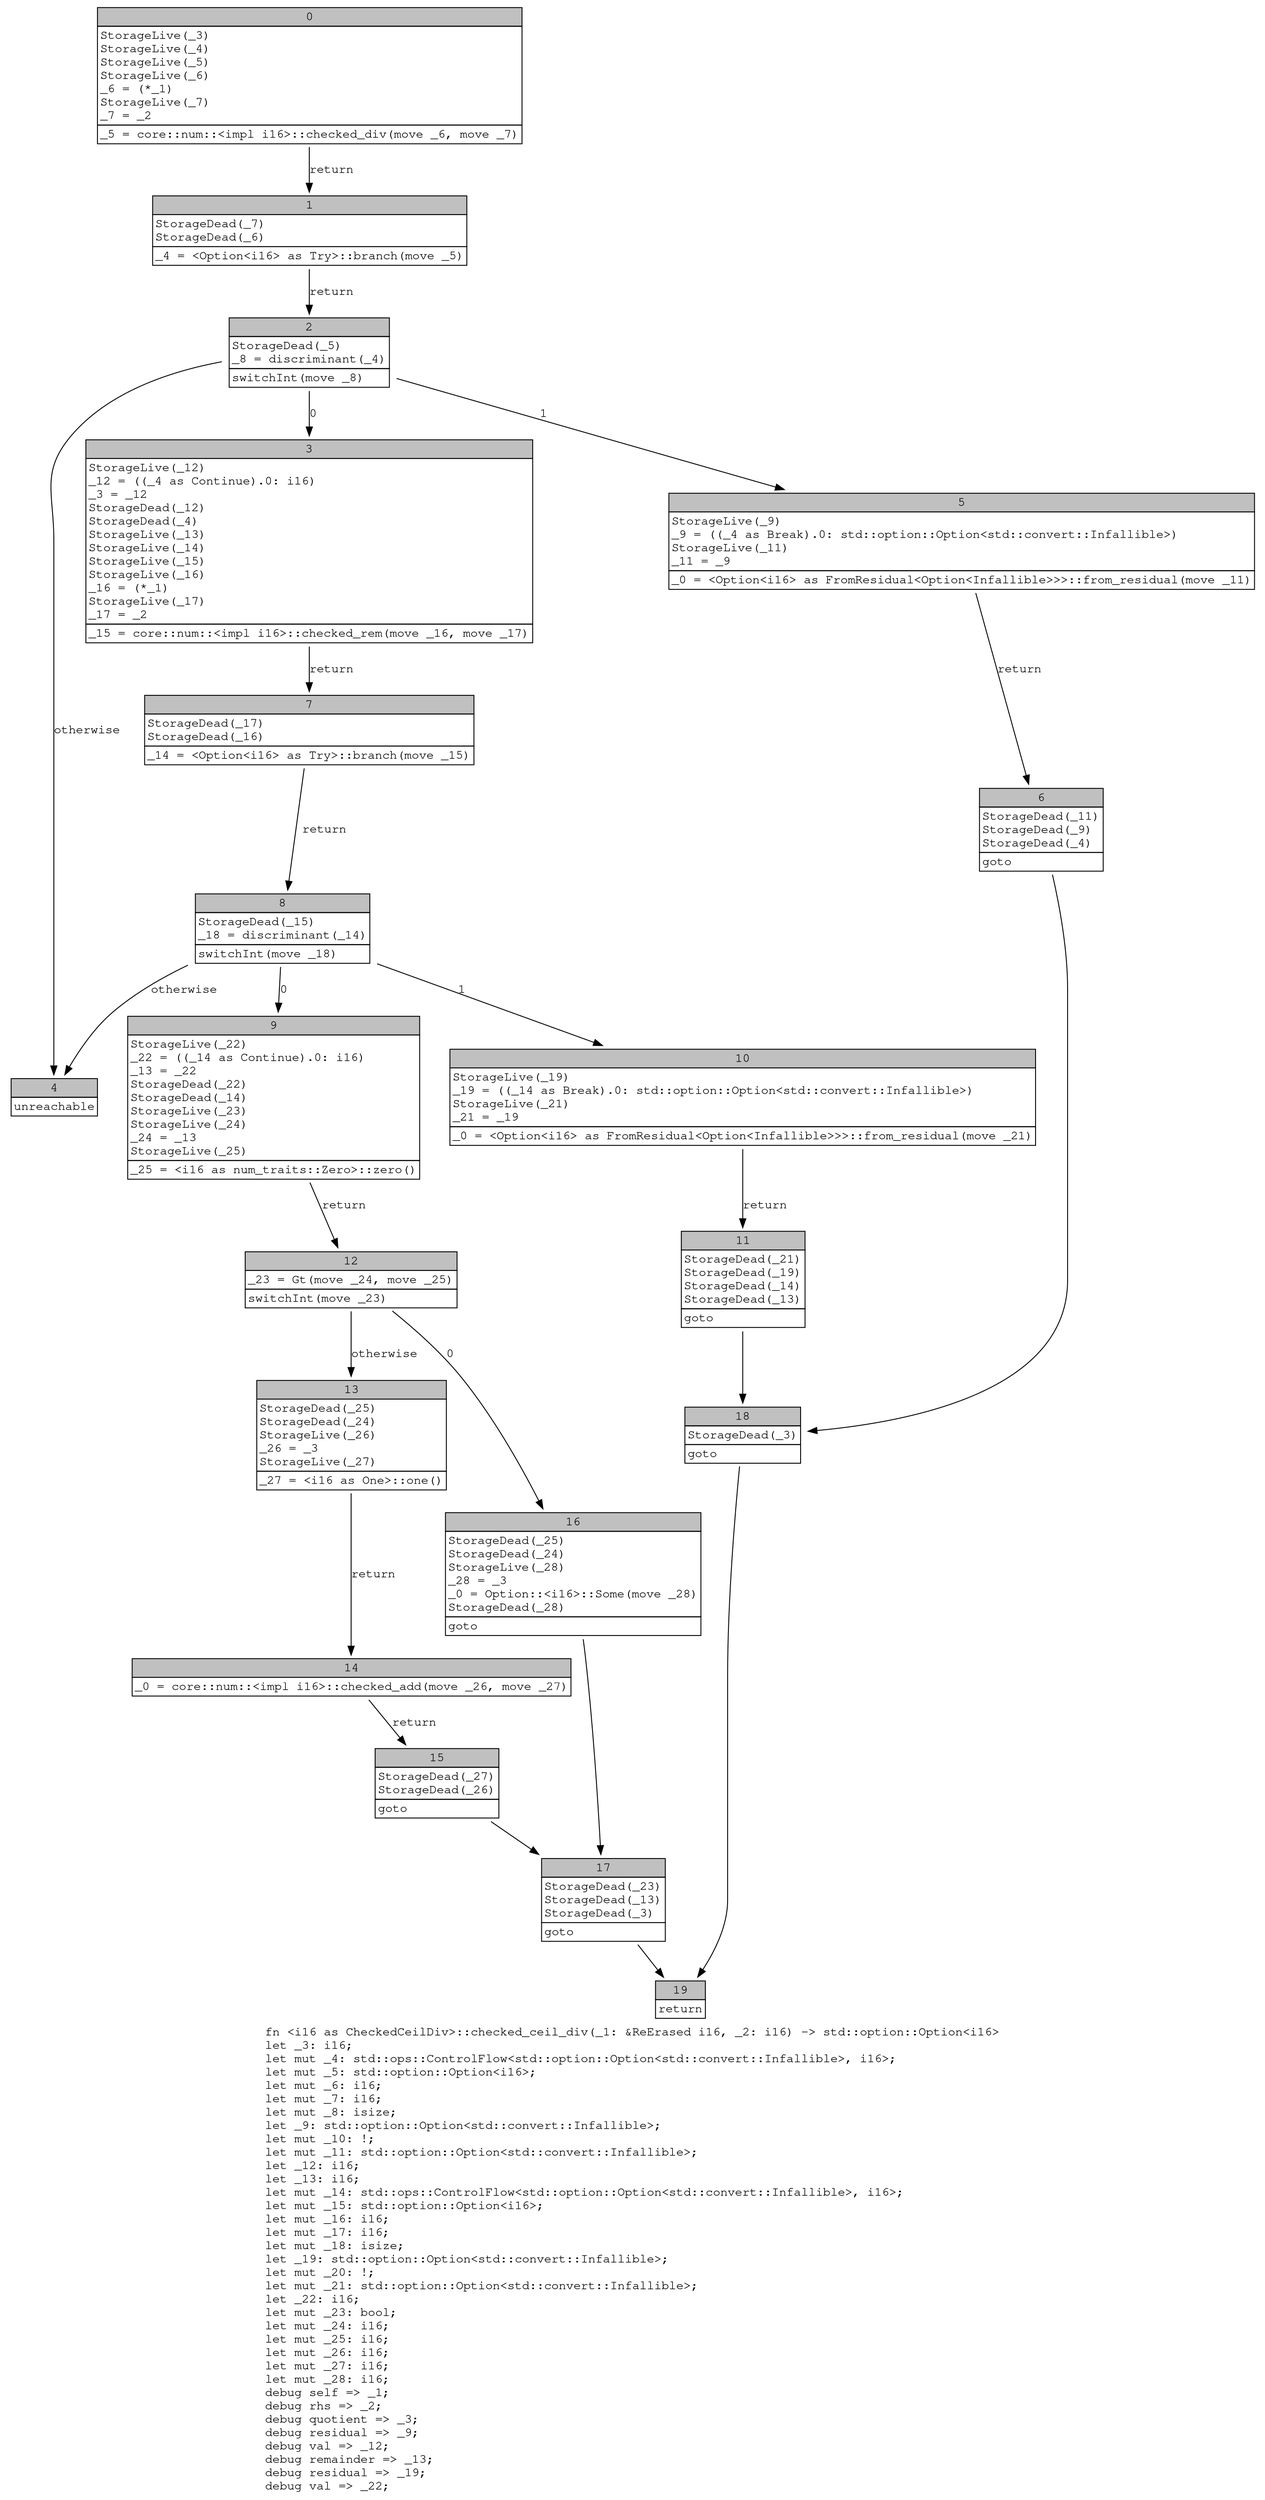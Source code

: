 digraph Mir_0_14979 {
    graph [fontname="Courier, monospace"];
    node [fontname="Courier, monospace"];
    edge [fontname="Courier, monospace"];
    label=<fn &lt;i16 as CheckedCeilDiv&gt;::checked_ceil_div(_1: &amp;ReErased i16, _2: i16) -&gt; std::option::Option&lt;i16&gt;<br align="left"/>let _3: i16;<br align="left"/>let mut _4: std::ops::ControlFlow&lt;std::option::Option&lt;std::convert::Infallible&gt;, i16&gt;;<br align="left"/>let mut _5: std::option::Option&lt;i16&gt;;<br align="left"/>let mut _6: i16;<br align="left"/>let mut _7: i16;<br align="left"/>let mut _8: isize;<br align="left"/>let _9: std::option::Option&lt;std::convert::Infallible&gt;;<br align="left"/>let mut _10: !;<br align="left"/>let mut _11: std::option::Option&lt;std::convert::Infallible&gt;;<br align="left"/>let _12: i16;<br align="left"/>let _13: i16;<br align="left"/>let mut _14: std::ops::ControlFlow&lt;std::option::Option&lt;std::convert::Infallible&gt;, i16&gt;;<br align="left"/>let mut _15: std::option::Option&lt;i16&gt;;<br align="left"/>let mut _16: i16;<br align="left"/>let mut _17: i16;<br align="left"/>let mut _18: isize;<br align="left"/>let _19: std::option::Option&lt;std::convert::Infallible&gt;;<br align="left"/>let mut _20: !;<br align="left"/>let mut _21: std::option::Option&lt;std::convert::Infallible&gt;;<br align="left"/>let _22: i16;<br align="left"/>let mut _23: bool;<br align="left"/>let mut _24: i16;<br align="left"/>let mut _25: i16;<br align="left"/>let mut _26: i16;<br align="left"/>let mut _27: i16;<br align="left"/>let mut _28: i16;<br align="left"/>debug self =&gt; _1;<br align="left"/>debug rhs =&gt; _2;<br align="left"/>debug quotient =&gt; _3;<br align="left"/>debug residual =&gt; _9;<br align="left"/>debug val =&gt; _12;<br align="left"/>debug remainder =&gt; _13;<br align="left"/>debug residual =&gt; _19;<br align="left"/>debug val =&gt; _22;<br align="left"/>>;
    bb0__0_14979 [shape="none", label=<<table border="0" cellborder="1" cellspacing="0"><tr><td bgcolor="gray" align="center" colspan="1">0</td></tr><tr><td align="left" balign="left">StorageLive(_3)<br/>StorageLive(_4)<br/>StorageLive(_5)<br/>StorageLive(_6)<br/>_6 = (*_1)<br/>StorageLive(_7)<br/>_7 = _2<br/></td></tr><tr><td align="left">_5 = core::num::&lt;impl i16&gt;::checked_div(move _6, move _7)</td></tr></table>>];
    bb1__0_14979 [shape="none", label=<<table border="0" cellborder="1" cellspacing="0"><tr><td bgcolor="gray" align="center" colspan="1">1</td></tr><tr><td align="left" balign="left">StorageDead(_7)<br/>StorageDead(_6)<br/></td></tr><tr><td align="left">_4 = &lt;Option&lt;i16&gt; as Try&gt;::branch(move _5)</td></tr></table>>];
    bb2__0_14979 [shape="none", label=<<table border="0" cellborder="1" cellspacing="0"><tr><td bgcolor="gray" align="center" colspan="1">2</td></tr><tr><td align="left" balign="left">StorageDead(_5)<br/>_8 = discriminant(_4)<br/></td></tr><tr><td align="left">switchInt(move _8)</td></tr></table>>];
    bb3__0_14979 [shape="none", label=<<table border="0" cellborder="1" cellspacing="0"><tr><td bgcolor="gray" align="center" colspan="1">3</td></tr><tr><td align="left" balign="left">StorageLive(_12)<br/>_12 = ((_4 as Continue).0: i16)<br/>_3 = _12<br/>StorageDead(_12)<br/>StorageDead(_4)<br/>StorageLive(_13)<br/>StorageLive(_14)<br/>StorageLive(_15)<br/>StorageLive(_16)<br/>_16 = (*_1)<br/>StorageLive(_17)<br/>_17 = _2<br/></td></tr><tr><td align="left">_15 = core::num::&lt;impl i16&gt;::checked_rem(move _16, move _17)</td></tr></table>>];
    bb4__0_14979 [shape="none", label=<<table border="0" cellborder="1" cellspacing="0"><tr><td bgcolor="gray" align="center" colspan="1">4</td></tr><tr><td align="left">unreachable</td></tr></table>>];
    bb5__0_14979 [shape="none", label=<<table border="0" cellborder="1" cellspacing="0"><tr><td bgcolor="gray" align="center" colspan="1">5</td></tr><tr><td align="left" balign="left">StorageLive(_9)<br/>_9 = ((_4 as Break).0: std::option::Option&lt;std::convert::Infallible&gt;)<br/>StorageLive(_11)<br/>_11 = _9<br/></td></tr><tr><td align="left">_0 = &lt;Option&lt;i16&gt; as FromResidual&lt;Option&lt;Infallible&gt;&gt;&gt;::from_residual(move _11)</td></tr></table>>];
    bb6__0_14979 [shape="none", label=<<table border="0" cellborder="1" cellspacing="0"><tr><td bgcolor="gray" align="center" colspan="1">6</td></tr><tr><td align="left" balign="left">StorageDead(_11)<br/>StorageDead(_9)<br/>StorageDead(_4)<br/></td></tr><tr><td align="left">goto</td></tr></table>>];
    bb7__0_14979 [shape="none", label=<<table border="0" cellborder="1" cellspacing="0"><tr><td bgcolor="gray" align="center" colspan="1">7</td></tr><tr><td align="left" balign="left">StorageDead(_17)<br/>StorageDead(_16)<br/></td></tr><tr><td align="left">_14 = &lt;Option&lt;i16&gt; as Try&gt;::branch(move _15)</td></tr></table>>];
    bb8__0_14979 [shape="none", label=<<table border="0" cellborder="1" cellspacing="0"><tr><td bgcolor="gray" align="center" colspan="1">8</td></tr><tr><td align="left" balign="left">StorageDead(_15)<br/>_18 = discriminant(_14)<br/></td></tr><tr><td align="left">switchInt(move _18)</td></tr></table>>];
    bb9__0_14979 [shape="none", label=<<table border="0" cellborder="1" cellspacing="0"><tr><td bgcolor="gray" align="center" colspan="1">9</td></tr><tr><td align="left" balign="left">StorageLive(_22)<br/>_22 = ((_14 as Continue).0: i16)<br/>_13 = _22<br/>StorageDead(_22)<br/>StorageDead(_14)<br/>StorageLive(_23)<br/>StorageLive(_24)<br/>_24 = _13<br/>StorageLive(_25)<br/></td></tr><tr><td align="left">_25 = &lt;i16 as num_traits::Zero&gt;::zero()</td></tr></table>>];
    bb10__0_14979 [shape="none", label=<<table border="0" cellborder="1" cellspacing="0"><tr><td bgcolor="gray" align="center" colspan="1">10</td></tr><tr><td align="left" balign="left">StorageLive(_19)<br/>_19 = ((_14 as Break).0: std::option::Option&lt;std::convert::Infallible&gt;)<br/>StorageLive(_21)<br/>_21 = _19<br/></td></tr><tr><td align="left">_0 = &lt;Option&lt;i16&gt; as FromResidual&lt;Option&lt;Infallible&gt;&gt;&gt;::from_residual(move _21)</td></tr></table>>];
    bb11__0_14979 [shape="none", label=<<table border="0" cellborder="1" cellspacing="0"><tr><td bgcolor="gray" align="center" colspan="1">11</td></tr><tr><td align="left" balign="left">StorageDead(_21)<br/>StorageDead(_19)<br/>StorageDead(_14)<br/>StorageDead(_13)<br/></td></tr><tr><td align="left">goto</td></tr></table>>];
    bb12__0_14979 [shape="none", label=<<table border="0" cellborder="1" cellspacing="0"><tr><td bgcolor="gray" align="center" colspan="1">12</td></tr><tr><td align="left" balign="left">_23 = Gt(move _24, move _25)<br/></td></tr><tr><td align="left">switchInt(move _23)</td></tr></table>>];
    bb13__0_14979 [shape="none", label=<<table border="0" cellborder="1" cellspacing="0"><tr><td bgcolor="gray" align="center" colspan="1">13</td></tr><tr><td align="left" balign="left">StorageDead(_25)<br/>StorageDead(_24)<br/>StorageLive(_26)<br/>_26 = _3<br/>StorageLive(_27)<br/></td></tr><tr><td align="left">_27 = &lt;i16 as One&gt;::one()</td></tr></table>>];
    bb14__0_14979 [shape="none", label=<<table border="0" cellborder="1" cellspacing="0"><tr><td bgcolor="gray" align="center" colspan="1">14</td></tr><tr><td align="left">_0 = core::num::&lt;impl i16&gt;::checked_add(move _26, move _27)</td></tr></table>>];
    bb15__0_14979 [shape="none", label=<<table border="0" cellborder="1" cellspacing="0"><tr><td bgcolor="gray" align="center" colspan="1">15</td></tr><tr><td align="left" balign="left">StorageDead(_27)<br/>StorageDead(_26)<br/></td></tr><tr><td align="left">goto</td></tr></table>>];
    bb16__0_14979 [shape="none", label=<<table border="0" cellborder="1" cellspacing="0"><tr><td bgcolor="gray" align="center" colspan="1">16</td></tr><tr><td align="left" balign="left">StorageDead(_25)<br/>StorageDead(_24)<br/>StorageLive(_28)<br/>_28 = _3<br/>_0 = Option::&lt;i16&gt;::Some(move _28)<br/>StorageDead(_28)<br/></td></tr><tr><td align="left">goto</td></tr></table>>];
    bb17__0_14979 [shape="none", label=<<table border="0" cellborder="1" cellspacing="0"><tr><td bgcolor="gray" align="center" colspan="1">17</td></tr><tr><td align="left" balign="left">StorageDead(_23)<br/>StorageDead(_13)<br/>StorageDead(_3)<br/></td></tr><tr><td align="left">goto</td></tr></table>>];
    bb18__0_14979 [shape="none", label=<<table border="0" cellborder="1" cellspacing="0"><tr><td bgcolor="gray" align="center" colspan="1">18</td></tr><tr><td align="left" balign="left">StorageDead(_3)<br/></td></tr><tr><td align="left">goto</td></tr></table>>];
    bb19__0_14979 [shape="none", label=<<table border="0" cellborder="1" cellspacing="0"><tr><td bgcolor="gray" align="center" colspan="1">19</td></tr><tr><td align="left">return</td></tr></table>>];
    bb0__0_14979 -> bb1__0_14979 [label="return"];
    bb1__0_14979 -> bb2__0_14979 [label="return"];
    bb2__0_14979 -> bb3__0_14979 [label="0"];
    bb2__0_14979 -> bb5__0_14979 [label="1"];
    bb2__0_14979 -> bb4__0_14979 [label="otherwise"];
    bb3__0_14979 -> bb7__0_14979 [label="return"];
    bb5__0_14979 -> bb6__0_14979 [label="return"];
    bb6__0_14979 -> bb18__0_14979 [label=""];
    bb7__0_14979 -> bb8__0_14979 [label="return"];
    bb8__0_14979 -> bb9__0_14979 [label="0"];
    bb8__0_14979 -> bb10__0_14979 [label="1"];
    bb8__0_14979 -> bb4__0_14979 [label="otherwise"];
    bb9__0_14979 -> bb12__0_14979 [label="return"];
    bb10__0_14979 -> bb11__0_14979 [label="return"];
    bb11__0_14979 -> bb18__0_14979 [label=""];
    bb12__0_14979 -> bb16__0_14979 [label="0"];
    bb12__0_14979 -> bb13__0_14979 [label="otherwise"];
    bb13__0_14979 -> bb14__0_14979 [label="return"];
    bb14__0_14979 -> bb15__0_14979 [label="return"];
    bb15__0_14979 -> bb17__0_14979 [label=""];
    bb16__0_14979 -> bb17__0_14979 [label=""];
    bb17__0_14979 -> bb19__0_14979 [label=""];
    bb18__0_14979 -> bb19__0_14979 [label=""];
}
